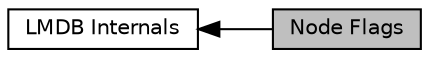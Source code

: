 digraph "Node Flags"
{
  edge [fontname="Helvetica",fontsize="10",labelfontname="Helvetica",labelfontsize="10"];
  node [fontname="Helvetica",fontsize="10",shape=record];
  rankdir=LR;
  Node0 [label="Node Flags",height=0.2,width=0.4,color="black", fillcolor="grey75", style="filled", fontcolor="black"];
  Node1 [label="LMDB Internals",height=0.2,width=0.4,color="black", fillcolor="white", style="filled",URL="$group__internal.html"];
  Node1->Node0 [shape=plaintext, dir="back", style="solid"];
}
